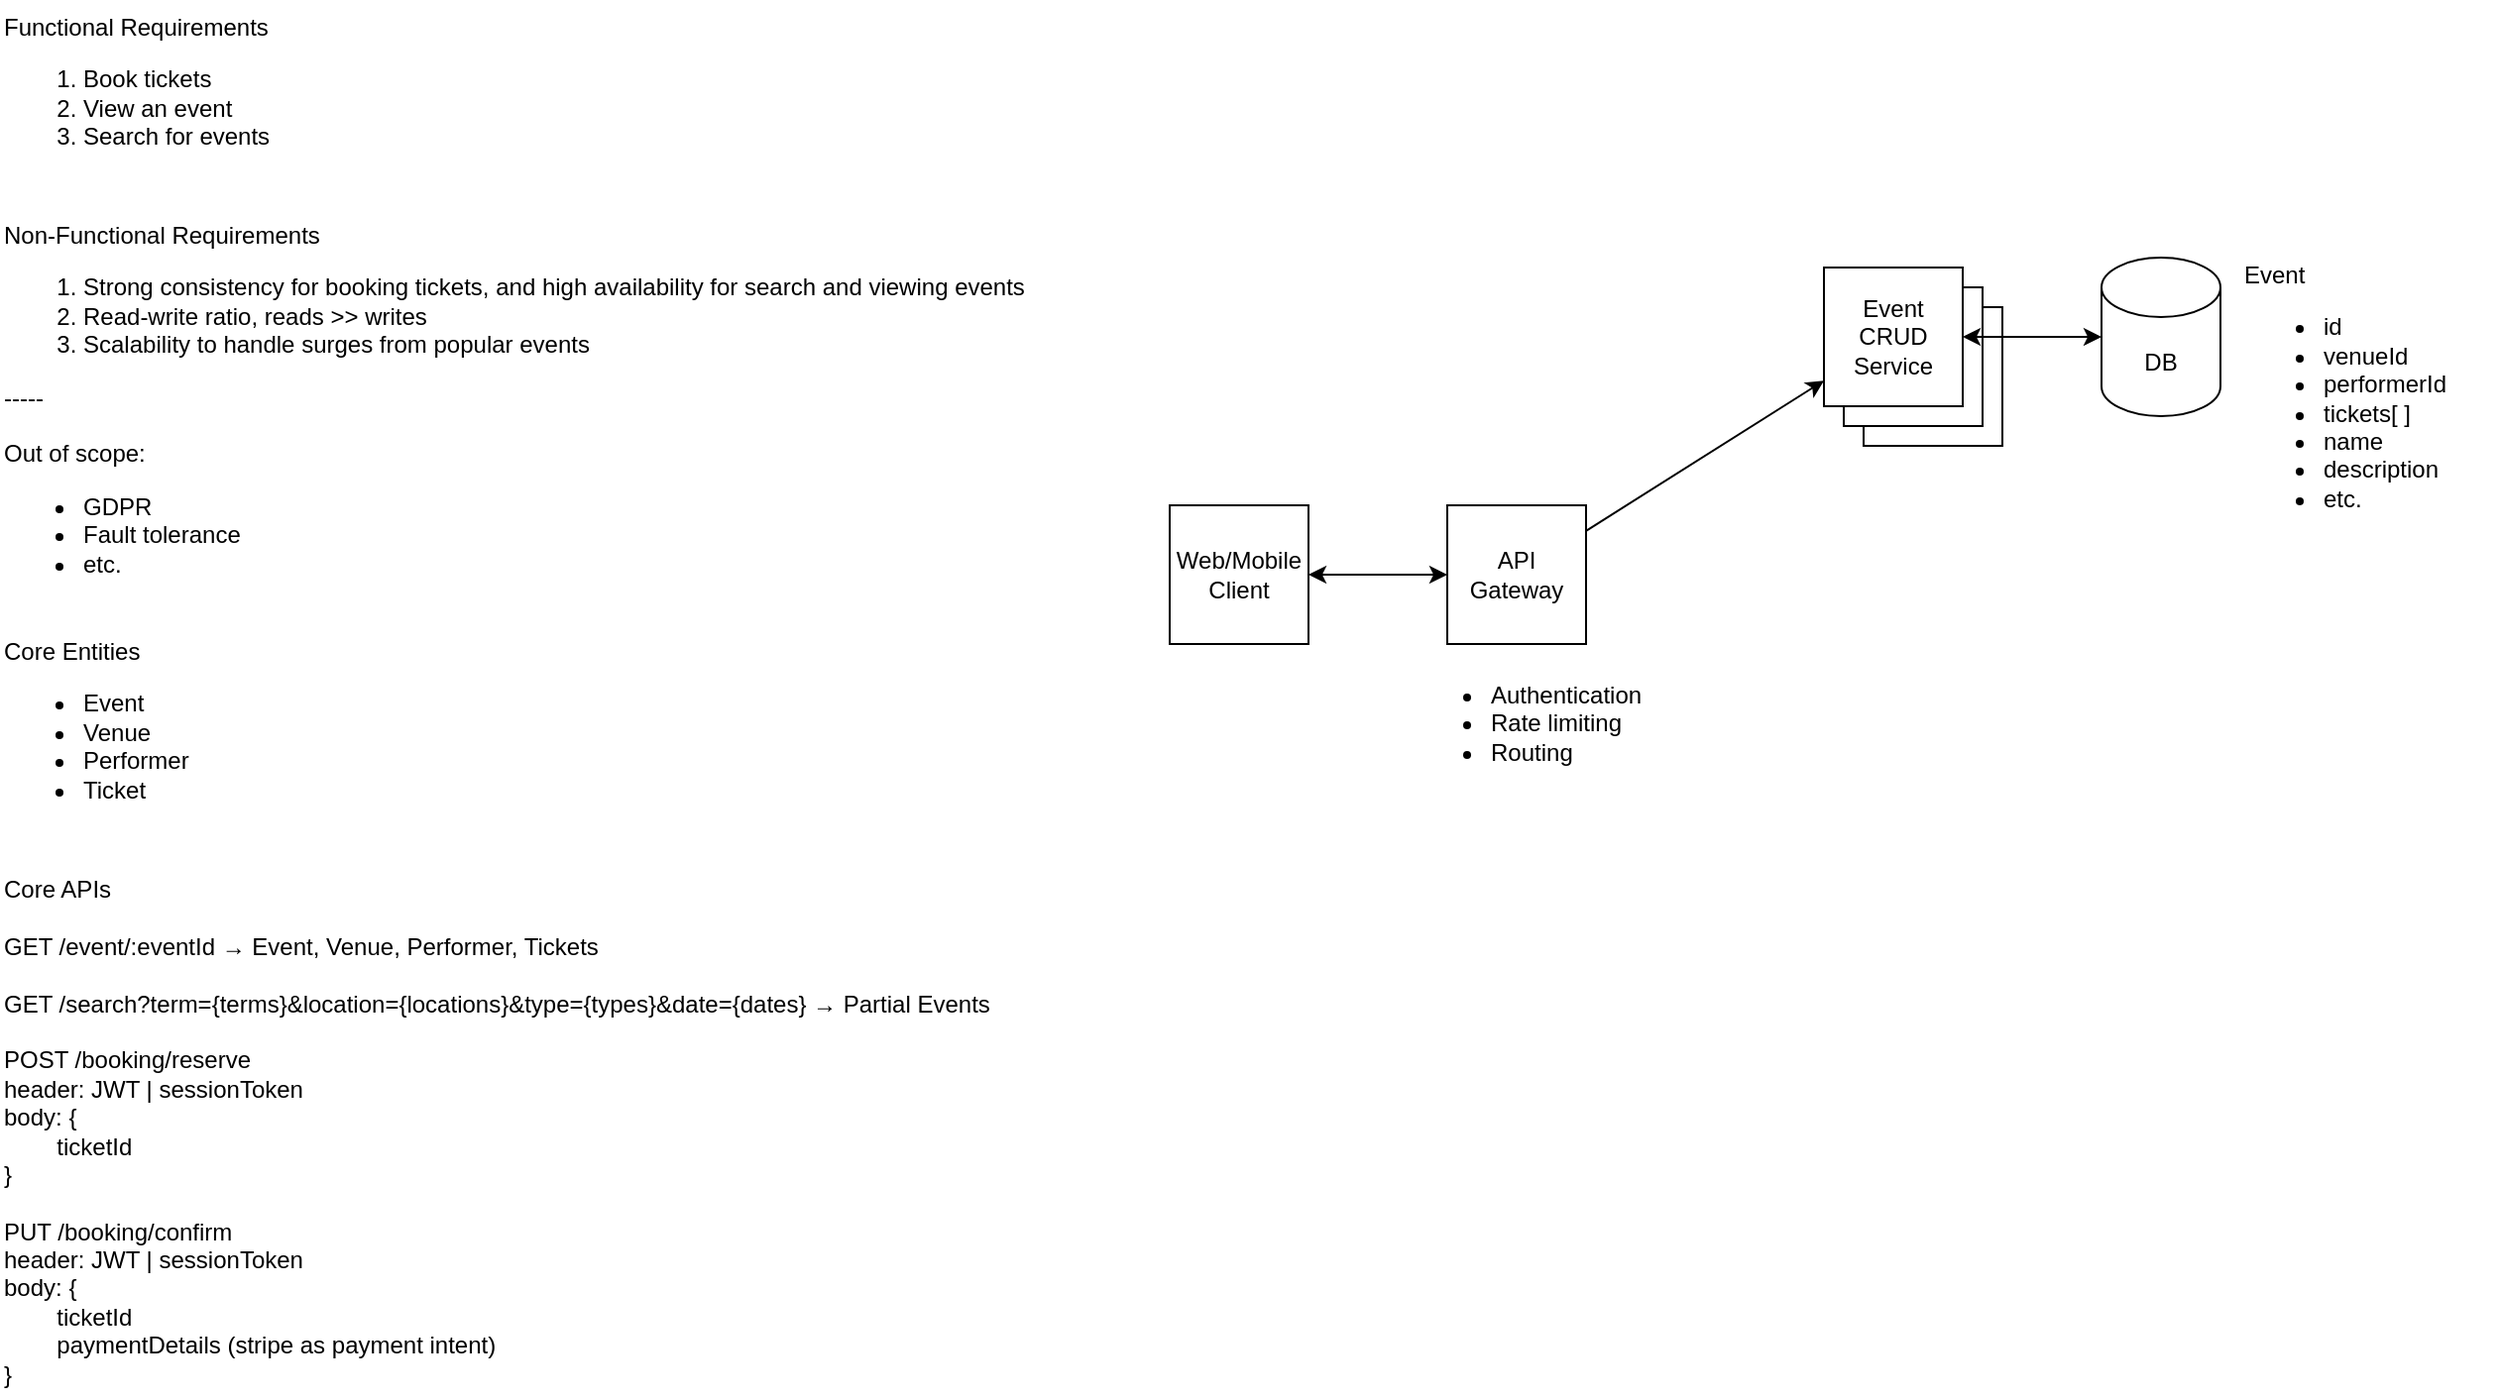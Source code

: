 <mxfile version="24.8.6">
  <diagram name="Page-1" id="2PX046yWAE0F68nmA5gT">
    <mxGraphModel dx="2479" dy="756" grid="1" gridSize="10" guides="1" tooltips="1" connect="1" arrows="1" fold="1" page="1" pageScale="1" pageWidth="1700" pageHeight="1100" math="0" shadow="0">
      <root>
        <mxCell id="0" />
        <mxCell id="1" parent="0" />
        <mxCell id="RG29Gt4kNFogIGyosR_q-3" value="Functional Requirements&lt;div&gt;&lt;ol&gt;&lt;li&gt;Book tickets&lt;/li&gt;&lt;li&gt;View an event&lt;/li&gt;&lt;li&gt;Search for events&lt;/li&gt;&lt;/ol&gt;&lt;/div&gt;" style="text;html=1;align=left;verticalAlign=top;resizable=0;points=[];autosize=1;strokeColor=none;fillColor=none;" vertex="1" parent="1">
          <mxGeometry x="-300" y="45" width="160" height="90" as="geometry" />
        </mxCell>
        <mxCell id="RG29Gt4kNFogIGyosR_q-4" value="Non-Functional Requirements&lt;div&gt;&lt;ol&gt;&lt;li&gt;Strong consistency for booking tickets, and high availability for search and viewing events&lt;/li&gt;&lt;li&gt;Read-write ratio, reads &amp;gt;&amp;gt; writes&amp;nbsp;&lt;/li&gt;&lt;li&gt;Scalability to handle surges from popular events&lt;/li&gt;&lt;/ol&gt;&lt;div&gt;-----&lt;/div&gt;&lt;/div&gt;&lt;div&gt;&lt;br&gt;&lt;/div&gt;&lt;div&gt;Out of scope:&lt;/div&gt;&lt;div&gt;&lt;ul&gt;&lt;li&gt;GDPR&lt;/li&gt;&lt;li&gt;Fault tolerance&lt;/li&gt;&lt;li&gt;etc.&lt;/li&gt;&lt;/ul&gt;&lt;/div&gt;" style="text;html=1;align=left;verticalAlign=top;resizable=0;points=[];autosize=1;strokeColor=none;fillColor=none;" vertex="1" parent="1">
          <mxGeometry x="-300" y="150" width="540" height="200" as="geometry" />
        </mxCell>
        <mxCell id="RG29Gt4kNFogIGyosR_q-5" value="Core Entities&lt;div&gt;&lt;ul&gt;&lt;li&gt;Event&lt;/li&gt;&lt;li&gt;Venue&lt;/li&gt;&lt;li&gt;Performer&lt;/li&gt;&lt;li&gt;Ticket&lt;/li&gt;&lt;/ul&gt;&lt;/div&gt;" style="text;html=1;align=left;verticalAlign=top;resizable=0;points=[];autosize=1;strokeColor=none;fillColor=none;" vertex="1" parent="1">
          <mxGeometry x="-300" y="360" width="120" height="110" as="geometry" />
        </mxCell>
        <mxCell id="RG29Gt4kNFogIGyosR_q-6" value="Core APIs&lt;div&gt;&lt;br&gt;&lt;/div&gt;&lt;div&gt;GET /event/:eventId → Event, Venue, Performer, Tickets&lt;/div&gt;&lt;div&gt;&lt;br&gt;&lt;/div&gt;&lt;div&gt;GET /search?term={terms}&amp;amp;location={locations}&amp;amp;type={types}&amp;amp;date={dates} → Partial Events&lt;/div&gt;&lt;div&gt;&lt;br&gt;&lt;/div&gt;&lt;div&gt;POST /booking/reserve&lt;/div&gt;&lt;div&gt;header: JWT | sessionToken&lt;/div&gt;&lt;div&gt;body: {&lt;/div&gt;&lt;div&gt;&lt;span style=&quot;white-space: pre;&quot;&gt;&#x9;ticketId&lt;/span&gt;&lt;br&gt;&lt;/div&gt;&lt;div&gt;&lt;span style=&quot;white-space: pre;&quot;&gt;}&lt;/span&gt;&lt;/div&gt;&lt;div&gt;&lt;span style=&quot;white-space: pre;&quot;&gt;&lt;br&gt;&lt;/span&gt;&lt;/div&gt;&lt;div&gt;&lt;span style=&quot;white-space: pre;&quot;&gt;PUT /booking/confirm&lt;/span&gt;&lt;/div&gt;&lt;div&gt;&lt;span style=&quot;white-space: pre;&quot;&gt;header: JWT | sessionToken&lt;/span&gt;&lt;/div&gt;&lt;div&gt;&lt;span style=&quot;white-space: pre;&quot;&gt;body: {&lt;/span&gt;&lt;/div&gt;&lt;div&gt;&lt;span style=&quot;white-space: pre;&quot;&gt;&lt;span style=&quot;white-space: pre;&quot;&gt;&#x9;ticketId&lt;/span&gt;&lt;br&gt;&lt;/span&gt;&lt;/div&gt;&lt;div&gt;&lt;span style=&quot;white-space: pre;&quot;&gt;&lt;span style=&quot;white-space: pre;&quot;&gt;&lt;span style=&quot;white-space: pre;&quot;&gt;&#x9;paymentDetails (stripe as payment intent)&lt;/span&gt;&lt;br&gt;&lt;/span&gt;&lt;/span&gt;&lt;/div&gt;&lt;div&gt;&lt;span style=&quot;white-space: pre;&quot;&gt;&lt;span style=&quot;white-space: pre;&quot;&gt;&lt;span style=&quot;white-space: pre;&quot;&gt;}&lt;/span&gt;&lt;/span&gt;&lt;/span&gt;&lt;/div&gt;" style="text;html=1;align=left;verticalAlign=top;resizable=0;points=[];autosize=1;strokeColor=none;fillColor=none;" vertex="1" parent="1">
          <mxGeometry x="-300" y="480" width="520" height="270" as="geometry" />
        </mxCell>
        <mxCell id="RG29Gt4kNFogIGyosR_q-10" style="edgeStyle=orthogonalEdgeStyle;rounded=0;orthogonalLoop=1;jettySize=auto;html=1;startArrow=classic;startFill=1;" edge="1" parent="1" source="RG29Gt4kNFogIGyosR_q-7" target="RG29Gt4kNFogIGyosR_q-9">
          <mxGeometry relative="1" as="geometry" />
        </mxCell>
        <mxCell id="RG29Gt4kNFogIGyosR_q-7" value="Web/Mobile Client" style="rounded=0;whiteSpace=wrap;html=1;" vertex="1" parent="1">
          <mxGeometry x="290" y="300" width="70" height="70" as="geometry" />
        </mxCell>
        <mxCell id="RG29Gt4kNFogIGyosR_q-16" style="rounded=0;orthogonalLoop=1;jettySize=auto;html=1;" edge="1" parent="1" source="RG29Gt4kNFogIGyosR_q-9" target="RG29Gt4kNFogIGyosR_q-15">
          <mxGeometry relative="1" as="geometry" />
        </mxCell>
        <mxCell id="RG29Gt4kNFogIGyosR_q-9" value="API Gateway" style="rounded=0;whiteSpace=wrap;html=1;" vertex="1" parent="1">
          <mxGeometry x="430" y="300" width="70" height="70" as="geometry" />
        </mxCell>
        <mxCell id="RG29Gt4kNFogIGyosR_q-11" value="&lt;ul&gt;&lt;li&gt;Authentication&lt;/li&gt;&lt;li&gt;Rate limiting&lt;/li&gt;&lt;li&gt;Routing&lt;/li&gt;&lt;/ul&gt;" style="text;html=1;align=left;verticalAlign=top;resizable=0;points=[];autosize=1;strokeColor=none;fillColor=none;" vertex="1" parent="1">
          <mxGeometry x="410" y="370" width="140" height="80" as="geometry" />
        </mxCell>
        <mxCell id="RG29Gt4kNFogIGyosR_q-13" value="" style="rounded=0;whiteSpace=wrap;html=1;" vertex="1" parent="1">
          <mxGeometry x="640" y="200" width="70" height="70" as="geometry" />
        </mxCell>
        <mxCell id="RG29Gt4kNFogIGyosR_q-14" value="" style="rounded=0;whiteSpace=wrap;html=1;" vertex="1" parent="1">
          <mxGeometry x="630" y="190" width="70" height="70" as="geometry" />
        </mxCell>
        <mxCell id="RG29Gt4kNFogIGyosR_q-18" style="edgeStyle=orthogonalEdgeStyle;rounded=0;orthogonalLoop=1;jettySize=auto;html=1;startArrow=classic;startFill=1;" edge="1" parent="1" source="RG29Gt4kNFogIGyosR_q-15" target="RG29Gt4kNFogIGyosR_q-17">
          <mxGeometry relative="1" as="geometry" />
        </mxCell>
        <mxCell id="RG29Gt4kNFogIGyosR_q-15" value="Event CRUD Service" style="rounded=0;whiteSpace=wrap;html=1;" vertex="1" parent="1">
          <mxGeometry x="620" y="180" width="70" height="70" as="geometry" />
        </mxCell>
        <mxCell id="RG29Gt4kNFogIGyosR_q-17" value="DB" style="shape=cylinder3;whiteSpace=wrap;html=1;boundedLbl=1;backgroundOutline=1;size=15;" vertex="1" parent="1">
          <mxGeometry x="760" y="175" width="60" height="80" as="geometry" />
        </mxCell>
        <mxCell id="RG29Gt4kNFogIGyosR_q-19" value="Event&lt;div&gt;&lt;ul&gt;&lt;li&gt;id&lt;/li&gt;&lt;li&gt;venueId&lt;/li&gt;&lt;li&gt;performerId&lt;/li&gt;&lt;li&gt;tickets[ ]&lt;/li&gt;&lt;li&gt;name&lt;/li&gt;&lt;li&gt;description&lt;/li&gt;&lt;li&gt;etc.&lt;/li&gt;&lt;/ul&gt;&lt;/div&gt;" style="text;html=1;align=left;verticalAlign=top;resizable=0;points=[];autosize=1;strokeColor=none;fillColor=none;" vertex="1" parent="1">
          <mxGeometry x="830" y="170" width="130" height="150" as="geometry" />
        </mxCell>
      </root>
    </mxGraphModel>
  </diagram>
</mxfile>
